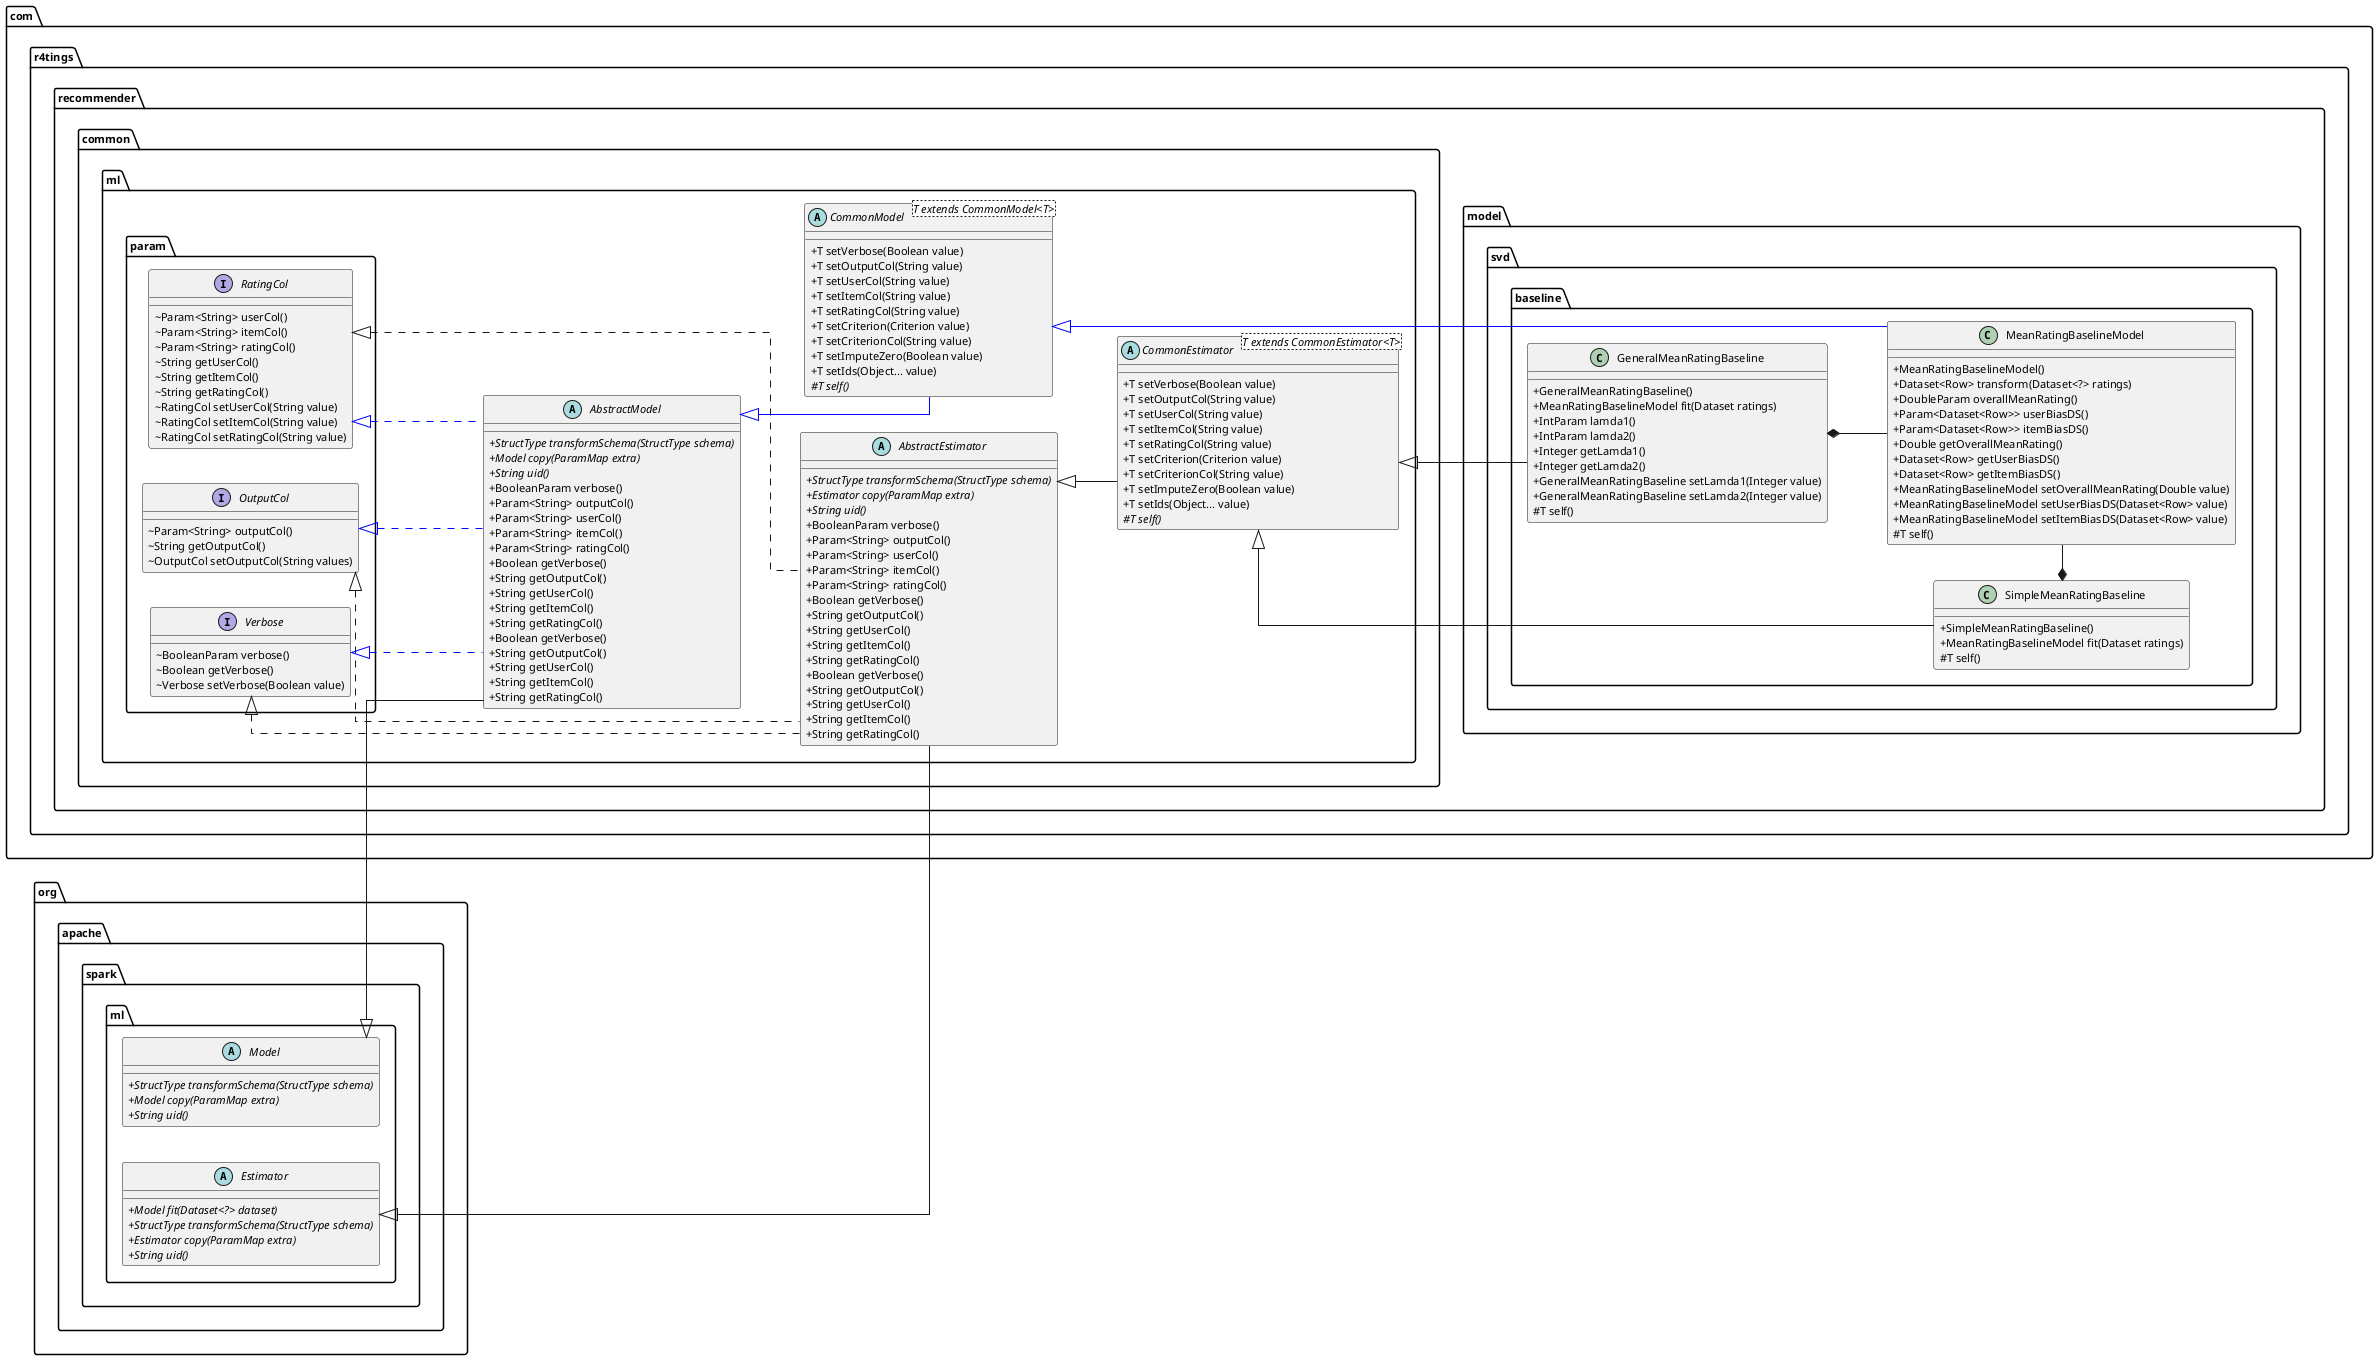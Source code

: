 @startuml

scale 1

skinparam defaultFontName "D2Coding ligature"
skinparam defaultFontSize 11
skinparam shadowing false
skinparam classAttributeIconSize 0

skinparam linetype ortho
left to right direction

package org.apache.spark.ml {
    abstract class Estimator{
        + {abstract} Model fit(Dataset<?> dataset)
        + {abstract} StructType transformSchema(StructType schema)
        + {abstract} Estimator copy(ParamMap extra)
        + {abstract} String uid()
    }
    abstract class Model{
        + {abstract} StructType transformSchema(StructType schema)
        + {abstract} Model copy(ParamMap extra)
        + {abstract} String uid()
    }
}

Estimator .[hidden]left. Model


package com.r4tings.recommender.common.ml.param {
    interface Verbose{
        ~ BooleanParam verbose()
        ~ Boolean getVerbose()
        ~ Verbose setVerbose(Boolean value)
    }
    interface OutputCol{
        ~ Param<String> outputCol()
        ~ String getOutputCol()
        ~ OutputCol setOutputCol(String values)
    }
    interface RatingCol{
        ~ Param<String> userCol()
        ~ Param<String> itemCol()
        ~ Param<String> ratingCol()
        ~ String getUserCol()
        ~ String getItemCol()
        ~ String getRatingCol()
        ~ RatingCol setUserCol(String value)
        ~ RatingCol setItemCol(String value)
        ~ RatingCol setRatingCol(String value)
    }
}

 '  Verbose .[hidden]left. OutputCol
 '  OutputCol .[hidden]left. RatingCol
   'RatingCol .[hidden]left. Estimator


package com.r4tings.recommender.common.ml {

    abstract class AbstractEstimator{
        + {abstract} StructType transformSchema(StructType schema)
        + {abstract} Estimator copy(ParamMap extra)
        + {abstract} String uid()
        + BooleanParam verbose()
        + Param<String> outputCol()
        + Param<String> userCol()
        + Param<String> itemCol()
        + Param<String> ratingCol()
        + Boolean getVerbose()
        + String getOutputCol()
        + String getUserCol()
        + String getItemCol()
        + String getRatingCol()
        + Boolean getVerbose()
        + String getOutputCol()
        + String getUserCol()
        + String getItemCol()
        + String getRatingCol()
    }
    abstract class AbstractModel{
        + {abstract} StructType transformSchema(StructType schema)
        + {abstract} Model copy(ParamMap extra)
        + {abstract} String uid()
        + BooleanParam verbose()
        + Param<String> outputCol()
        + Param<String> userCol()
        + Param<String> itemCol()
        + Param<String> ratingCol()
        + Boolean getVerbose()
        + String getOutputCol()
        + String getUserCol()
        + String getItemCol()
        + String getRatingCol()
        + Boolean getVerbose()
        + String getOutputCol()
        + String getUserCol()
        + String getItemCol()
        + String getRatingCol()
    }
    abstract class CommonEstimator<T extends CommonEstimator<T>>{
        + T setVerbose(Boolean value)
        + T setOutputCol(String value)
        + T setUserCol(String value)
        + T setItemCol(String value)
        + T setRatingCol(String value)
        + T setCriterion(Criterion value)
        + T setCriterionCol(String value)
        + T setImputeZero(Boolean value)
        + T setIds(Object... value)
        # {abstract} T self()
    }
    abstract class CommonModel<T extends CommonModel<T>>{
        + T setVerbose(Boolean value)
        + T setOutputCol(String value)
        + T setUserCol(String value)
        + T setItemCol(String value)
        + T setRatingCol(String value)
        + T setCriterion(Criterion value)
        + T setCriterionCol(String value)
        + T setImputeZero(Boolean value)
        + T setIds(Object... value)
        # {abstract} T self()
    }


}

   'AbstractEstimator .[hidden]left. AbstractModel

' CommonEstimator .[hidden]right. CommonModel
'  Estimator .[hidden]down. AbstractEstimator
'  AbstractEstimator .[hidden]up. Estimator

   Estimator .[hidden]down.. AbstractEstimator
   'Model .[hidden]. AbstractModel

Estimator <|-- AbstractEstimator
Model <|-- AbstractModel


Verbose <|... AbstractEstimator
OutputCol <|.. AbstractEstimator
RatingCol <|.. AbstractEstimator


Estimator .[hidden]down. AbstractEstimator
Model .[hidden]down. AbstractModel


Verbose <|.[#blue]. AbstractModel
OutputCol <|.[#blue]. AbstractModel
RatingCol <|.[#blue]. AbstractModel


AbstractEstimator <|-- CommonEstimator
AbstractModel <|-[#blue]- CommonModel



package com.r4tings.recommender.model.svd.baseline {
    class SimpleMeanRatingBaseline{
        + SimpleMeanRatingBaseline()
        + MeanRatingBaselineModel fit(Dataset ratings)
        # T self()
    }
    class GeneralMeanRatingBaseline{
        + GeneralMeanRatingBaseline()
        + MeanRatingBaselineModel fit(Dataset ratings)
        + IntParam lamda1()
        + IntParam lamda2()
        + Integer getLamda1()
        + Integer getLamda2()
        + GeneralMeanRatingBaseline setLamda1(Integer value)
        + GeneralMeanRatingBaseline setLamda2(Integer value)
        # T self()
    }
    class MeanRatingBaselineModel{
        + MeanRatingBaselineModel()
        + Dataset<Row> transform(Dataset<?> ratings)
        + DoubleParam overallMeanRating()
        + Param<Dataset<Row>> userBiasDS()
        + Param<Dataset<Row>> itemBiasDS()
        + Double getOverallMeanRating()
        + Dataset<Row> getUserBiasDS()
        + Dataset<Row> getItemBiasDS()
        + MeanRatingBaselineModel setOverallMeanRating(Double value)
        + MeanRatingBaselineModel setUserBiasDS(Dataset<Row> value)
        + MeanRatingBaselineModel setItemBiasDS(Dataset<Row> value)
        # T self()
    }
}

CommonEstimator <|-- SimpleMeanRatingBaseline
CommonEstimator <|-- GeneralMeanRatingBaseline

CommonEstimator .[hidden]. GeneralMeanRatingBaseline

'SimpleMeanRatingBaseline .[hidden]left. GeneralMeanRatingBaseline


CommonModel .[hidden]. GeneralMeanRatingBaseline

CommonModel <|-[#blue]- MeanRatingBaselineModel



SimpleMeanRatingBaseline *-right- MeanRatingBaselineModel
GeneralMeanRatingBaseline *-- MeanRatingBaselineModel


 '   Estimator <|-down- AbstractEstimator
 '   Model <|-down- AbstractModel

'  CommonEstimator <|-left- SimpleMeanRatingBaseline
'  CommonEstimator <|-left- GeneralMeanRatingBaseline
'  CommonModel <|-left- MeanRatingBaselineModel


   ' Verbose <|.left. AbstractEstimator
   ' OutputCol <|.. AbstractEstimator
   ' RatingCol <|.. AbstractEstimator



@enduml